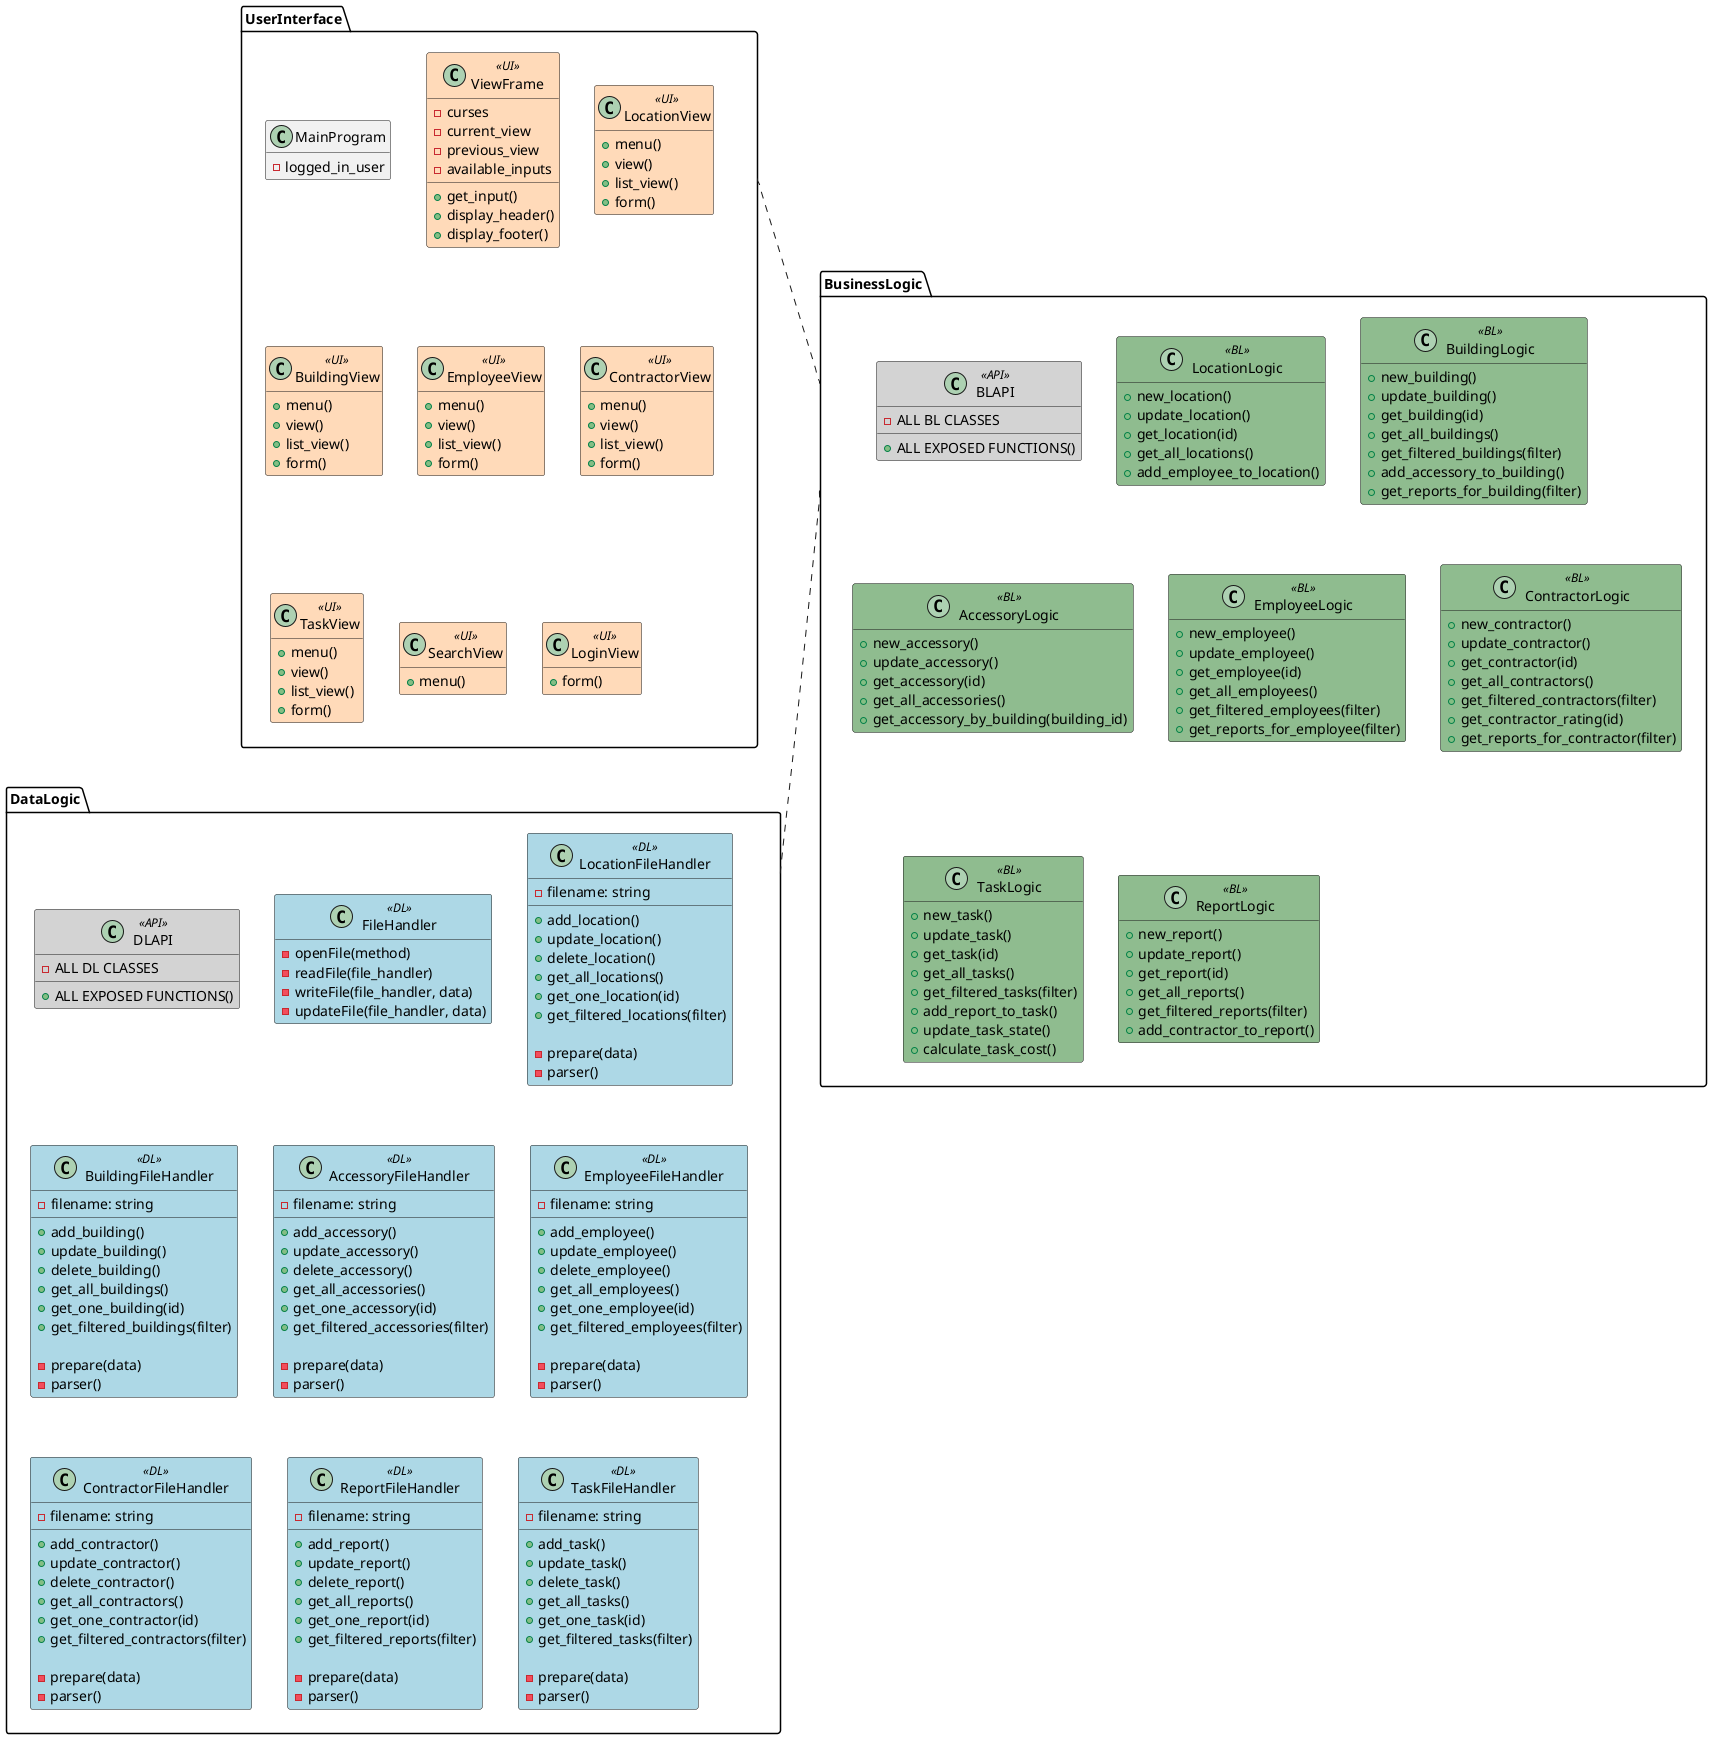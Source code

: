 @startuml 3-tier
hide empty members

skinparam class {
  BackgroundColor<<UI>> PeachPuff
  BackgroundColor<<BL>> DarkSeaGreen
  BackgroundColor<<DL>> LightBlue
  BackgroundColor<<API>> LightGray
}

package UserInterface {
  Class MainProgram {
    - logged_in_user
  }
  Class ViewFrame <<UI>> {
    - curses
    - current_view
    - previous_view
    - available_inputs

    + get_input()
    + display_header()
    + display_footer()
  }
  Class LocationView <<UI>> {
    + menu()
    + view()
    + list_view()
    + form()
  }
  Class BuildingView <<UI>> {
    + menu()
    + view()
    + list_view()
    + form()
  }
  Class EmployeeView <<UI>> {
    + menu()
    + view()
    + list_view()
    + form()
  }
  Class ContractorView <<UI>> {
    + menu()
    + view()
    + list_view()
    + form()
  }
  Class TaskView <<UI>> {
    + menu()
    + view()
    + list_view()
    + form()
  }
  Class SearchView <<UI>> {
    + menu()
  }
  Class LoginView <<UI>> {
    + form()
  }
}
UserInterface .. BusinessLogic
BusinessLogic .. DataLogic
package BusinessLogic {
  Class BLAPI <<API>> {
    - ALL BL CLASSES
    + ALL EXPOSED FUNCTIONS()
  }
  class LocationLogic <<BL>> {
    + new_location()
    + update_location()
    + get_location(id)
    + get_all_locations()
    + add_employee_to_location()
  }
  class BuildingLogic <<BL>> {
    + new_building()
    + update_building()
    + get_building(id)
    + get_all_buildings()
    + get_filtered_buildings(filter)
    + add_accessory_to_building()
    + get_reports_for_building(filter)
  }
  class AccessoryLogic <<BL>> {
    + new_accessory()
    + update_accessory()
    + get_accessory(id)
    + get_all_accessories()
    + get_accessory_by_building(building_id)
  }
  class EmployeeLogic <<BL>> {
    + new_employee()
    + update_employee()
    + get_employee(id)
    + get_all_employees()
    + get_filtered_employees(filter)
    + get_reports_for_employee(filter)
  }
  class ContractorLogic <<BL>> {
    + new_contractor()
    + update_contractor()
    + get_contractor(id)
    + get_all_contractors()
    + get_filtered_contractors(filter)
    + get_contractor_rating(id)
    + get_reports_for_contractor(filter)
  }
  class TaskLogic <<BL>> {
    + new_task()
    + update_task()
    + get_task(id)
    + get_all_tasks()
    + get_filtered_tasks(filter)
    + add_report_to_task()
    + update_task_state()
    + calculate_task_cost()
  }
  class ReportLogic <<BL>> {
    + new_report()
    + update_report()
    + get_report(id)
    + get_all_reports()
    + get_filtered_reports(filter)
    + add_contractor_to_report()
  }
}

package DataLogic {
  Class DLAPI <<API>> {
    - ALL DL CLASSES
    + ALL EXPOSED FUNCTIONS()
  }
  class FileHandler <<DL>> {
    - openFile(method)
    - readFile(file_handler)
    - writeFile(file_handler, data)
    - updateFile(file_handler, data)
  }
  Class LocationFileHandler <<DL>> {
    - filename: string

    + add_location()
    + update_location()
    + delete_location()
    + get_all_locations()
    + get_one_location(id)
    + get_filtered_locations(filter)

    - prepare(data)
    - parser()
  }
  Class BuildingFileHandler <<DL>> {
    - filename: string
    
    + add_building()
    + update_building()
    + delete_building()
    + get_all_buildings()
    + get_one_building(id)
    + get_filtered_buildings(filter)

    - prepare(data)
    - parser()
  }
  Class AccessoryFileHandler <<DL>> {
    - filename: string
    
    + add_accessory()
    + update_accessory()
    + delete_accessory()
    + get_all_accessories()
    + get_one_accessory(id)
    + get_filtered_accessories(filter)

    - prepare(data)
    - parser()
  }
  Class EmployeeFileHandler <<DL>> {
    - filename: string
    
    + add_employee()
    + update_employee()
    + delete_employee()
    + get_all_employees()
    + get_one_employee(id)
    + get_filtered_employees(filter)

    - prepare(data)
    - parser()
  }
  Class ContractorFileHandler <<DL>> {
    - filename: string
    
    + add_contractor()
    + update_contractor()
    + delete_contractor()
    + get_all_contractors()
    + get_one_contractor(id)
    + get_filtered_contractors(filter)

    - prepare(data)
    - parser()
  }
  Class ReportFileHandler <<DL>> {
    - filename: string
    
    + add_report()
    + update_report()
    + delete_report()
    + get_all_reports()
    + get_one_report(id)
    + get_filtered_reports(filter)

    - prepare(data)
    - parser()
  }
  Class TaskFileHandler <<DL>> {
    - filename: string
    
    + add_task()
    + update_task()
    + delete_task()
    + get_all_tasks()
    + get_one_task(id)
    + get_filtered_tasks(filter)

    - prepare(data)
    - parser()
  }
}

@enduml
